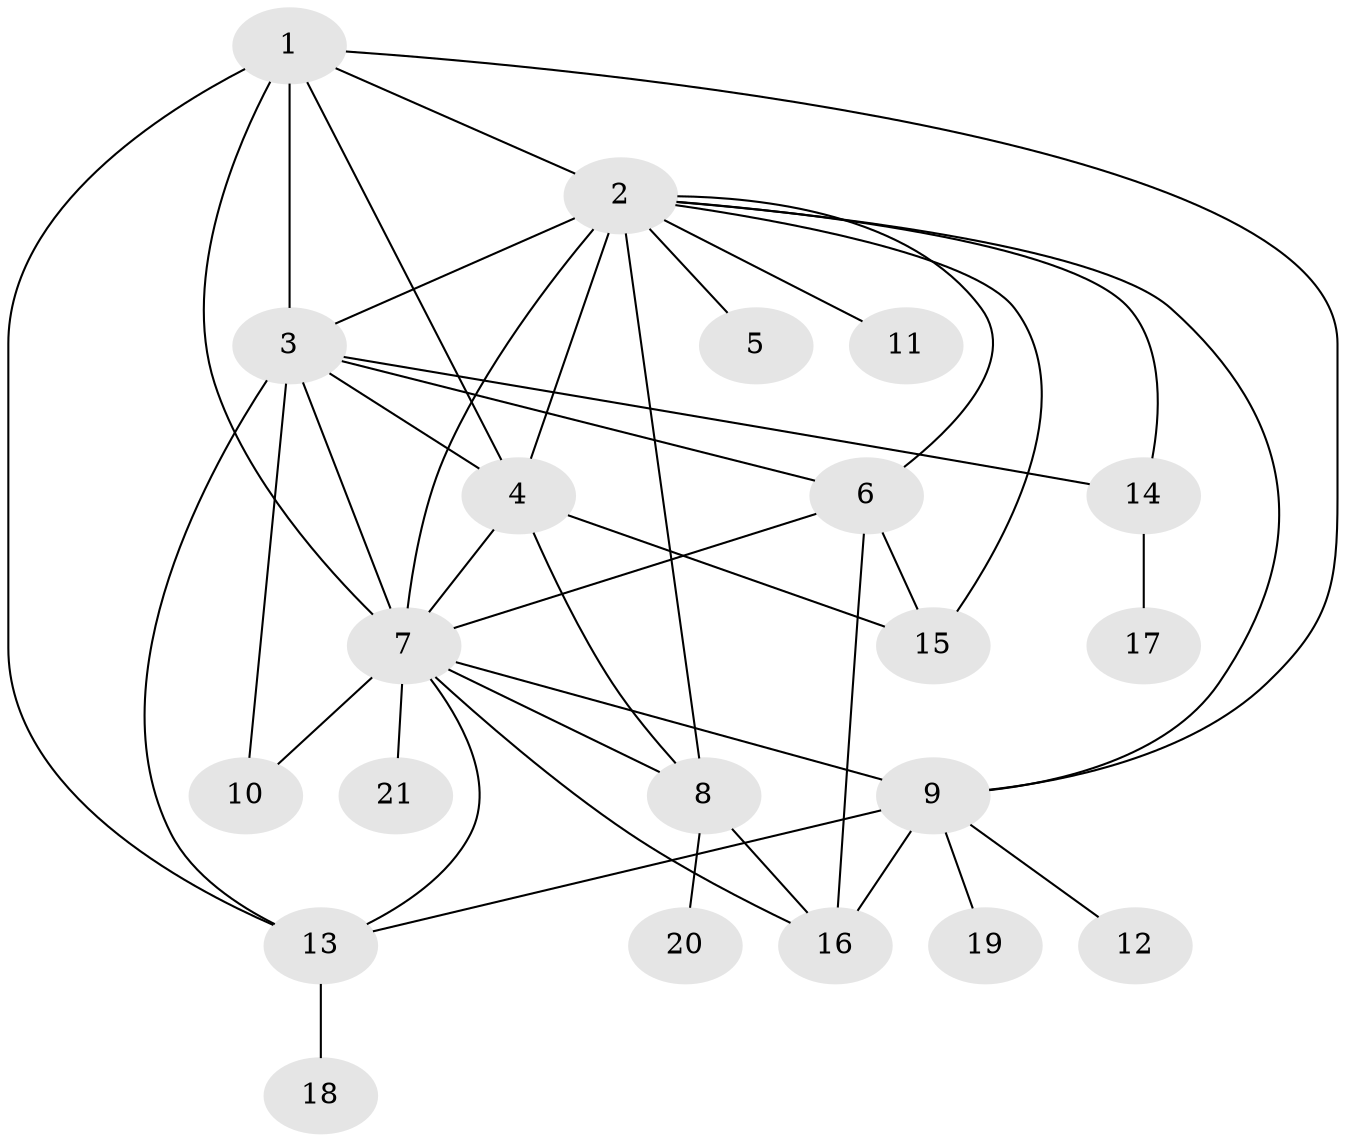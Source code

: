 // original degree distribution, {14: 0.015151515151515152, 24: 0.015151515151515152, 17: 0.015151515151515152, 12: 0.015151515151515152, 2: 0.15151515151515152, 3: 0.13636363636363635, 7: 0.030303030303030304, 1: 0.4696969696969697, 4: 0.07575757575757576, 22: 0.015151515151515152, 5: 0.015151515151515152, 6: 0.030303030303030304, 8: 0.015151515151515152}
// Generated by graph-tools (version 1.1) at 2025/50/03/04/25 22:50:37]
// undirected, 21 vertices, 42 edges
graph export_dot {
  node [color=gray90,style=filled];
  1;
  2;
  3;
  4;
  5;
  6;
  7;
  8;
  9;
  10;
  11;
  12;
  13;
  14;
  15;
  16;
  17;
  18;
  19;
  20;
  21;
  1 -- 2 [weight=2.0];
  1 -- 3 [weight=1.0];
  1 -- 4 [weight=1.0];
  1 -- 7 [weight=4.0];
  1 -- 9 [weight=2.0];
  1 -- 13 [weight=1.0];
  2 -- 3 [weight=2.0];
  2 -- 4 [weight=1.0];
  2 -- 5 [weight=1.0];
  2 -- 6 [weight=2.0];
  2 -- 7 [weight=3.0];
  2 -- 8 [weight=1.0];
  2 -- 9 [weight=1.0];
  2 -- 11 [weight=1.0];
  2 -- 14 [weight=1.0];
  2 -- 15 [weight=1.0];
  3 -- 4 [weight=1.0];
  3 -- 6 [weight=1.0];
  3 -- 7 [weight=2.0];
  3 -- 10 [weight=1.0];
  3 -- 13 [weight=1.0];
  3 -- 14 [weight=2.0];
  4 -- 7 [weight=2.0];
  4 -- 8 [weight=1.0];
  4 -- 15 [weight=1.0];
  6 -- 7 [weight=2.0];
  6 -- 15 [weight=2.0];
  6 -- 16 [weight=1.0];
  7 -- 8 [weight=2.0];
  7 -- 9 [weight=1.0];
  7 -- 10 [weight=2.0];
  7 -- 13 [weight=1.0];
  7 -- 16 [weight=2.0];
  7 -- 21 [weight=1.0];
  8 -- 16 [weight=1.0];
  8 -- 20 [weight=2.0];
  9 -- 12 [weight=1.0];
  9 -- 13 [weight=1.0];
  9 -- 16 [weight=4.0];
  9 -- 19 [weight=1.0];
  13 -- 18 [weight=2.0];
  14 -- 17 [weight=1.0];
}

